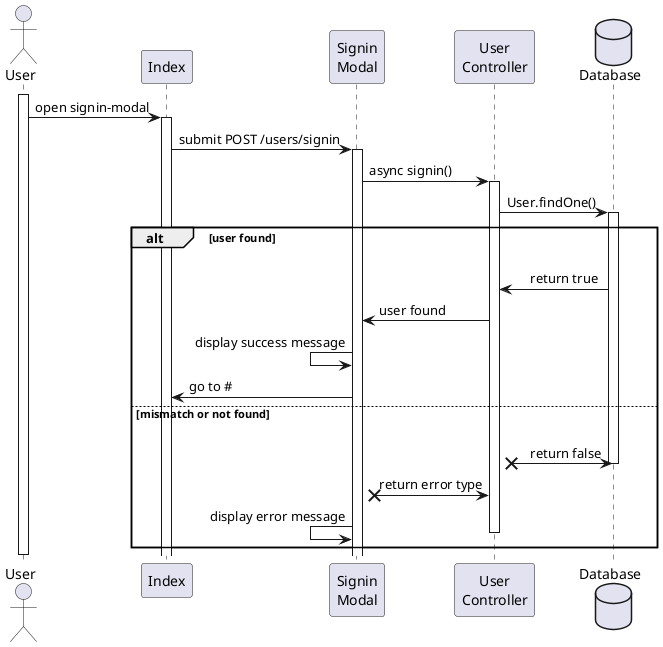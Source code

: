 @startuml signin

actor User
participant "Index" as Index
participant "Signin\nModal" as SigninModal
participant "User\nController" as UserController
database Database

activate User
        User -> Index: open signin-modal
    activate Index
        Index -> SigninModal: submit POST /users/signin
    
    

    activate SigninModal
        SigninModal -> UserController: async signin()
        activate UserController
        UserController -> Database: User.findOne()
        activate Database
        alt user found
        UserController <- Database : \n    return true
        SigninModal <- UserController: user found
        
        SigninModal <- SigninModal: display success message
        Index <- SigninModal: go to #
        
        else mismatch or not found
        UserController x- Database : \n    return false
        deactivate Database
        SigninModal x- UserController: return error type
        SigninModal <- SigninModal: display error message
        deactivate UserController
        end

    
deactivate User

@enduml